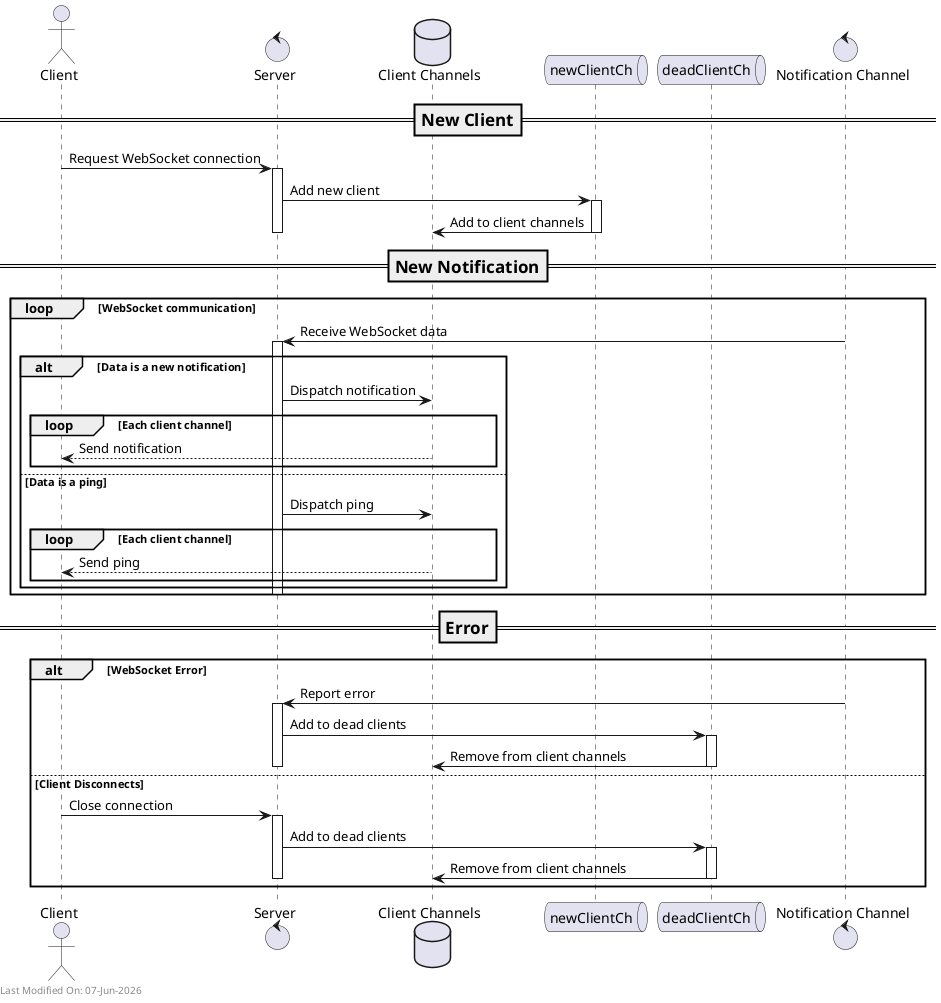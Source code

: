 @startuml

actor Client
control "Server" as Server
database "Client Channels" as Channels
queue "newClientCh" as NewClientCh
queue "deadClientCh" as DeadClientCh
control "Notification Channel" as NotificationChannel

=== New Client ==

Client -> Server: Request WebSocket connection
activate Server


Server -> NewClientCh: Add new client
activate NewClientCh
NewClientCh -> Channels: Add to client channels
deactivate NewClientCh
deactivate Server

=== New Notification ==
loop WebSocket communication
    NotificationChannel -> Server: Receive WebSocket data
    activate Server
    alt Data is a new notification
        Server -> Channels: Dispatch notification
        loop Each client channel
            Channels --> Client: Send notification
        end
    else Data is a ping
        Server -> Channels: Dispatch ping
        loop Each client channel
            Channels --> Client: Send ping
        end
    end
    deactivate Server
end

=== Error ==
alt WebSocket Error
    NotificationChannel -> Server: Report error
    activate Server
    Server -> DeadClientCh: Add to dead clients
    activate DeadClientCh
    DeadClientCh -> Channels: Remove from client channels
    deactivate DeadClientCh
    deactivate Server
else Client Disconnects
    Client -> Server: Close connection
    activate Server
    Server -> DeadClientCh: Add to dead clients
    activate DeadClientCh
    DeadClientCh -> Channels: Remove from client channels
    deactivate DeadClientCh
    deactivate Server
end

deactivate NotificationChannel

left footer Last Modified On: %date("dd-MMM-yyyy")

@enduml
